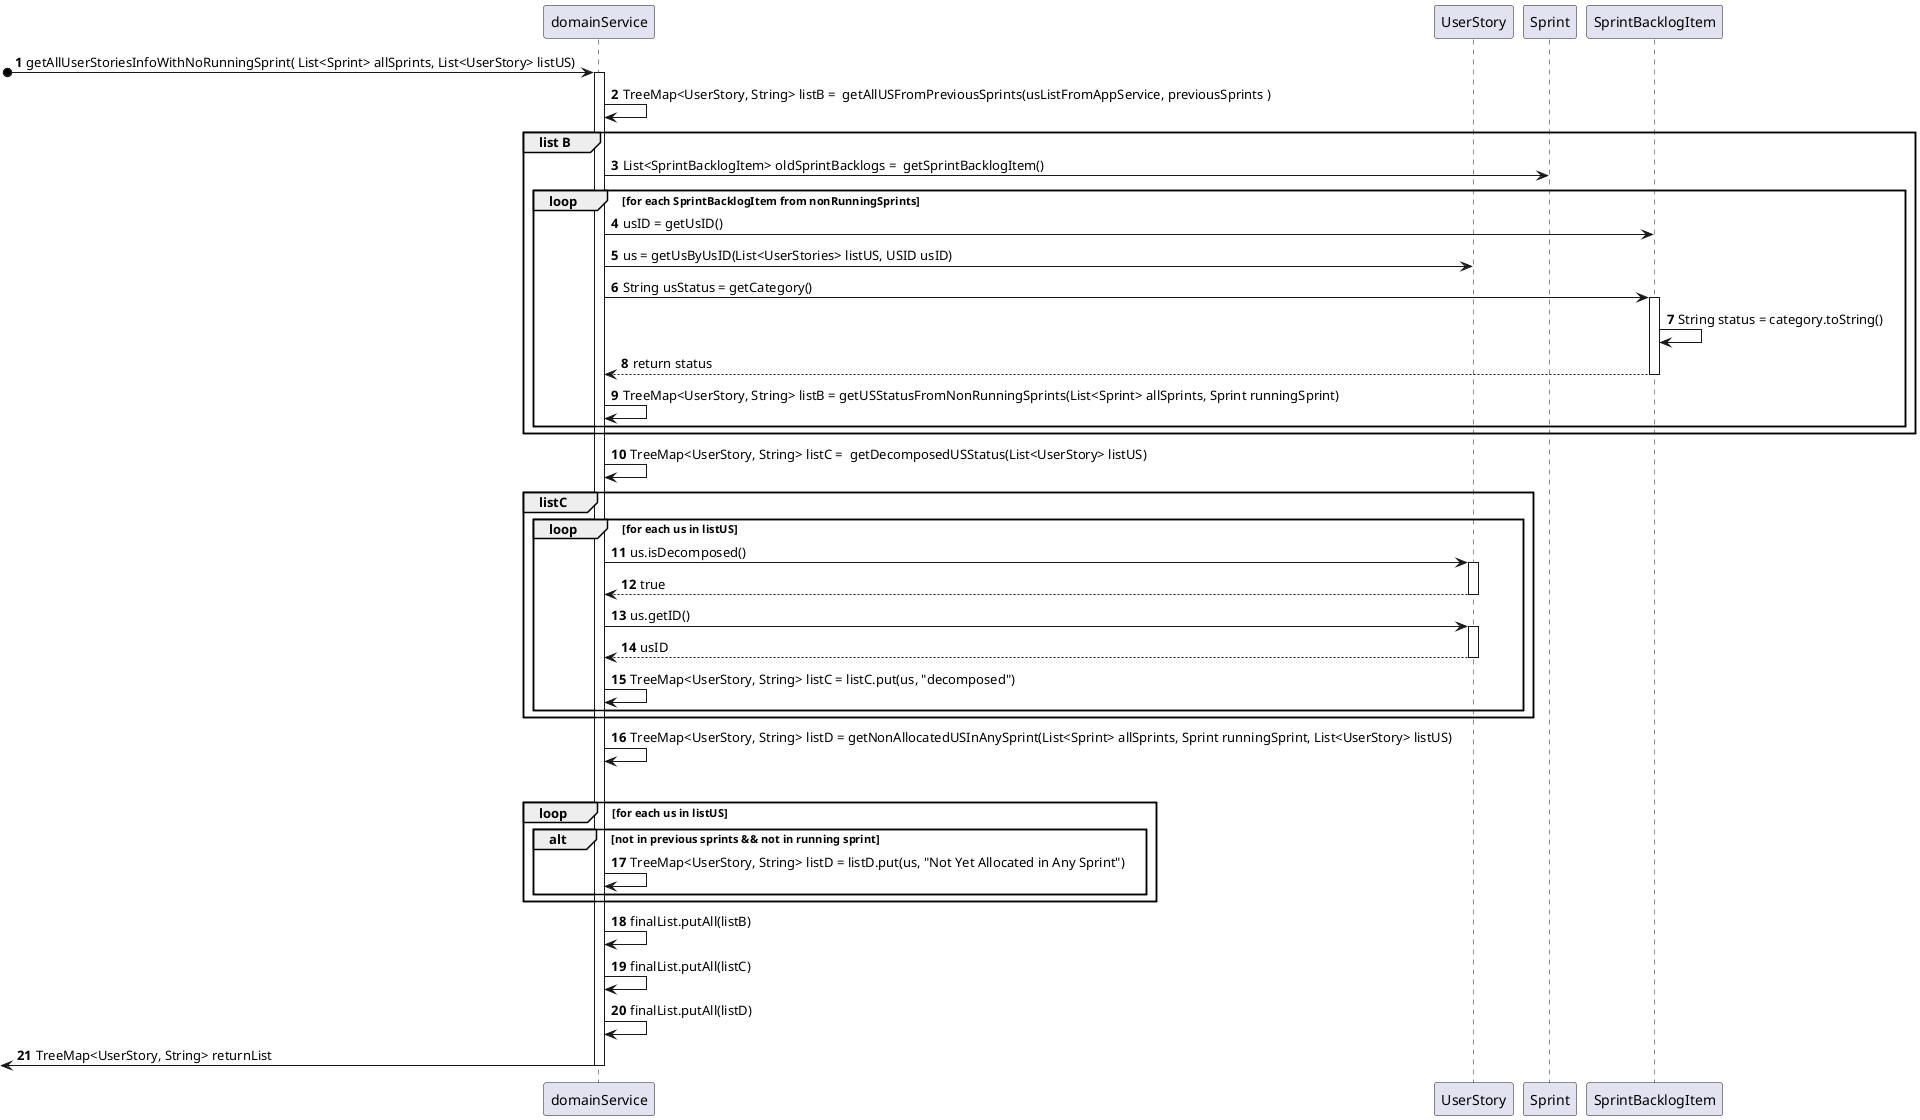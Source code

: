 @startuml
'https://plantuml.com/sequence-diagram

autonumber

participant domainService as domainService

participant UserStory as us



[o-> domainService : getAllUserStoriesInfoWithNoRunningSprint( List<Sprint> allSprints, List<UserStory> listUS)
activate domainService


domainService -> domainService : TreeMap<UserStory, String> listB =  getAllUSFromPreviousSprints(usListFromAppService, previousSprints )

group list B

domainService -> Sprint : List<SprintBacklogItem> oldSprintBacklogs =  getSprintBacklogItem()

loop for each SprintBacklogItem from nonRunningSprints

domainService -> SprintBacklogItem : usID = getUsID()
domainService -> us : us = getUsByUsID(List<UserStories> listUS, USID usID)
domainService -> SprintBacklogItem :  String usStatus = getCategory()
activate SprintBacklogItem
SprintBacklogItem -> SprintBacklogItem : String status = category.toString()
domainService <-- SprintBacklogItem : return status
deactivate SprintBacklogItem

domainService -> domainService : TreeMap<UserStory, String> listB = getUSStatusFromNonRunningSprints(List<Sprint> allSprints, Sprint runningSprint)

end

end

domainService -> domainService : TreeMap<UserStory, String> listC =  getDecomposedUSStatus(List<UserStory> listUS)

group listC
loop for each us in listUS
domainService -> us : us.isDecomposed()
activate us
domainService <-- us : true
deactivate us
domainService -> us : us.getID()
activate us
domainService <-- us : usID
deactivate us
domainService -> domainService :  TreeMap<UserStory, String> listC = listC.put(us, "decomposed")

end
end
domainService -> domainService : TreeMap<UserStory, String> listD = getNonAllocatedUSInAnySprint(List<Sprint> allSprints, Sprint runningSprint, List<UserStory> listUS)

group list D
loop for each us in listUS

alt not in previous sprints && not in running sprint
domainService -> domainService :  TreeMap<UserStory, String> listD = listD.put(us, "Not Yet Allocated in Any Sprint")

end
end

domainService -> domainService : finalList.putAll(listB)
domainService -> domainService : finalList.putAll(listC)
domainService -> domainService : finalList.putAll(listD)



[<- domainService : TreeMap<UserStory, String> returnList
deactivate domainService









@enduml